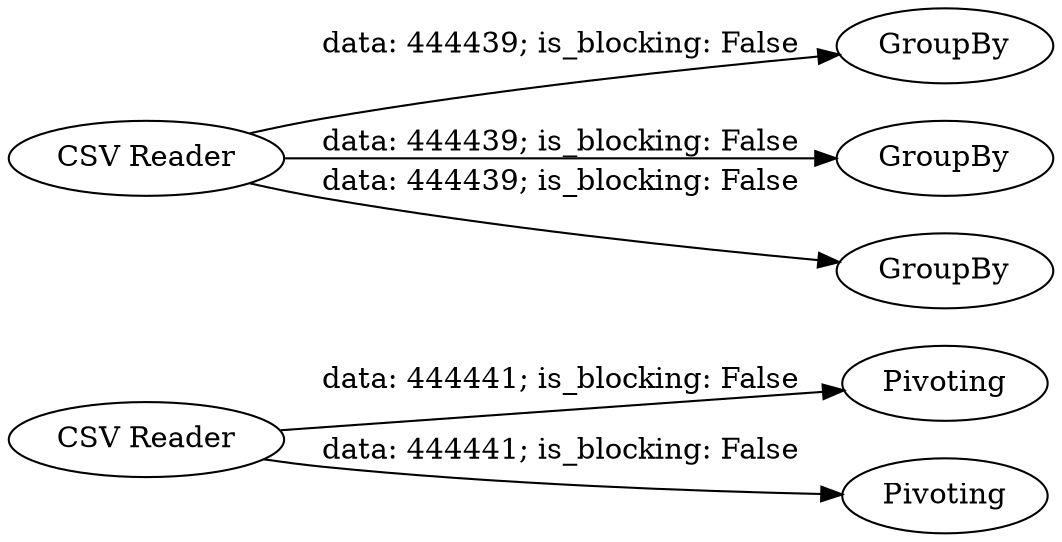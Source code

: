 digraph {
	"1762781007372010860_12" [label=Pivoting]
	"1762781007372010860_2" [label=GroupBy]
	"1762781007372010860_38" [label="CSV Reader"]
	"1762781007372010860_6" [label=Pivoting]
	"1762781007372010860_4" [label=GroupBy]
	"1762781007372010860_37" [label="CSV Reader"]
	"1762781007372010860_9" [label=GroupBy]
	"1762781007372010860_38" -> "1762781007372010860_12" [label="data: 444441; is_blocking: False"]
	"1762781007372010860_37" -> "1762781007372010860_2" [label="data: 444439; is_blocking: False"]
	"1762781007372010860_37" -> "1762781007372010860_4" [label="data: 444439; is_blocking: False"]
	"1762781007372010860_37" -> "1762781007372010860_9" [label="data: 444439; is_blocking: False"]
	"1762781007372010860_38" -> "1762781007372010860_6" [label="data: 444441; is_blocking: False"]
	rankdir=LR
}

